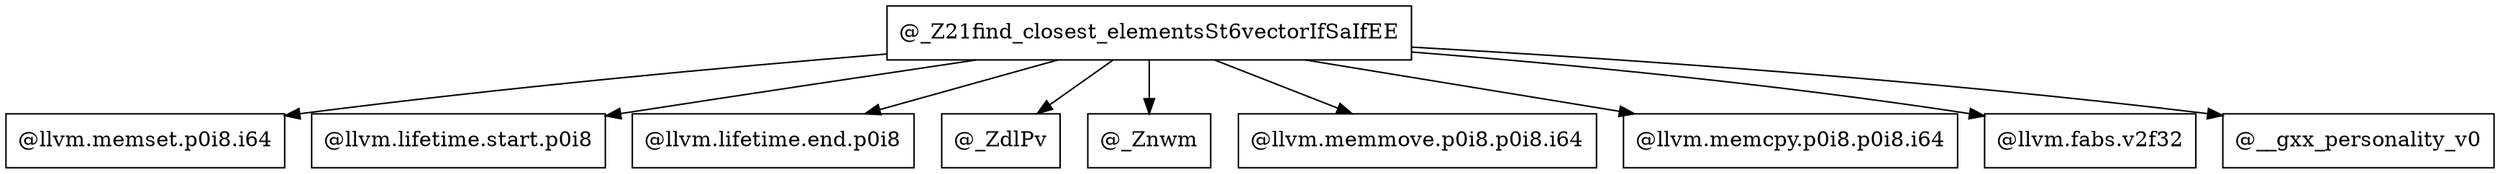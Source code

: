 digraph CallGraph {
    // Nodes
    node [shape=box];

    // Function nodes
    find_closest_elements [label="@_Z21find_closest_elementsSt6vectorIfSaIfEE"];
    llvm_memset [label="@llvm.memset.p0i8.i64"];
    llvm_lifetime_start [label="@llvm.lifetime.start.p0i8"];
    llvm_lifetime_end [label="@llvm.lifetime.end.p0i8"];
    _ZdlPv [label="@_ZdlPv"];
    _Znwm [label="@_Znwm"];
    llvm_memmove [label="@llvm.memmove.p0i8.p0i8.i64"];
    llvm_memcpy [label="@llvm.memcpy.p0i8.p0i8.i64"];
    llvm_fabs_v2f32 [label="@llvm.fabs.v2f32"];
    __gxx_personality_v0 [label="@__gxx_personality_v0"];

    // Edges
    find_closest_elements -> llvm_memset;
    find_closest_elements -> llvm_lifetime_start;
    find_closest_elements -> llvm_lifetime_end;
    find_closest_elements -> _ZdlPv;
    find_closest_elements -> _Znwm;
    find_closest_elements -> llvm_memmove;
    find_closest_elements -> llvm_memcpy;
    find_closest_elements -> llvm_fabs_v2f32;
    find_closest_elements -> __gxx_personality_v0;
}

